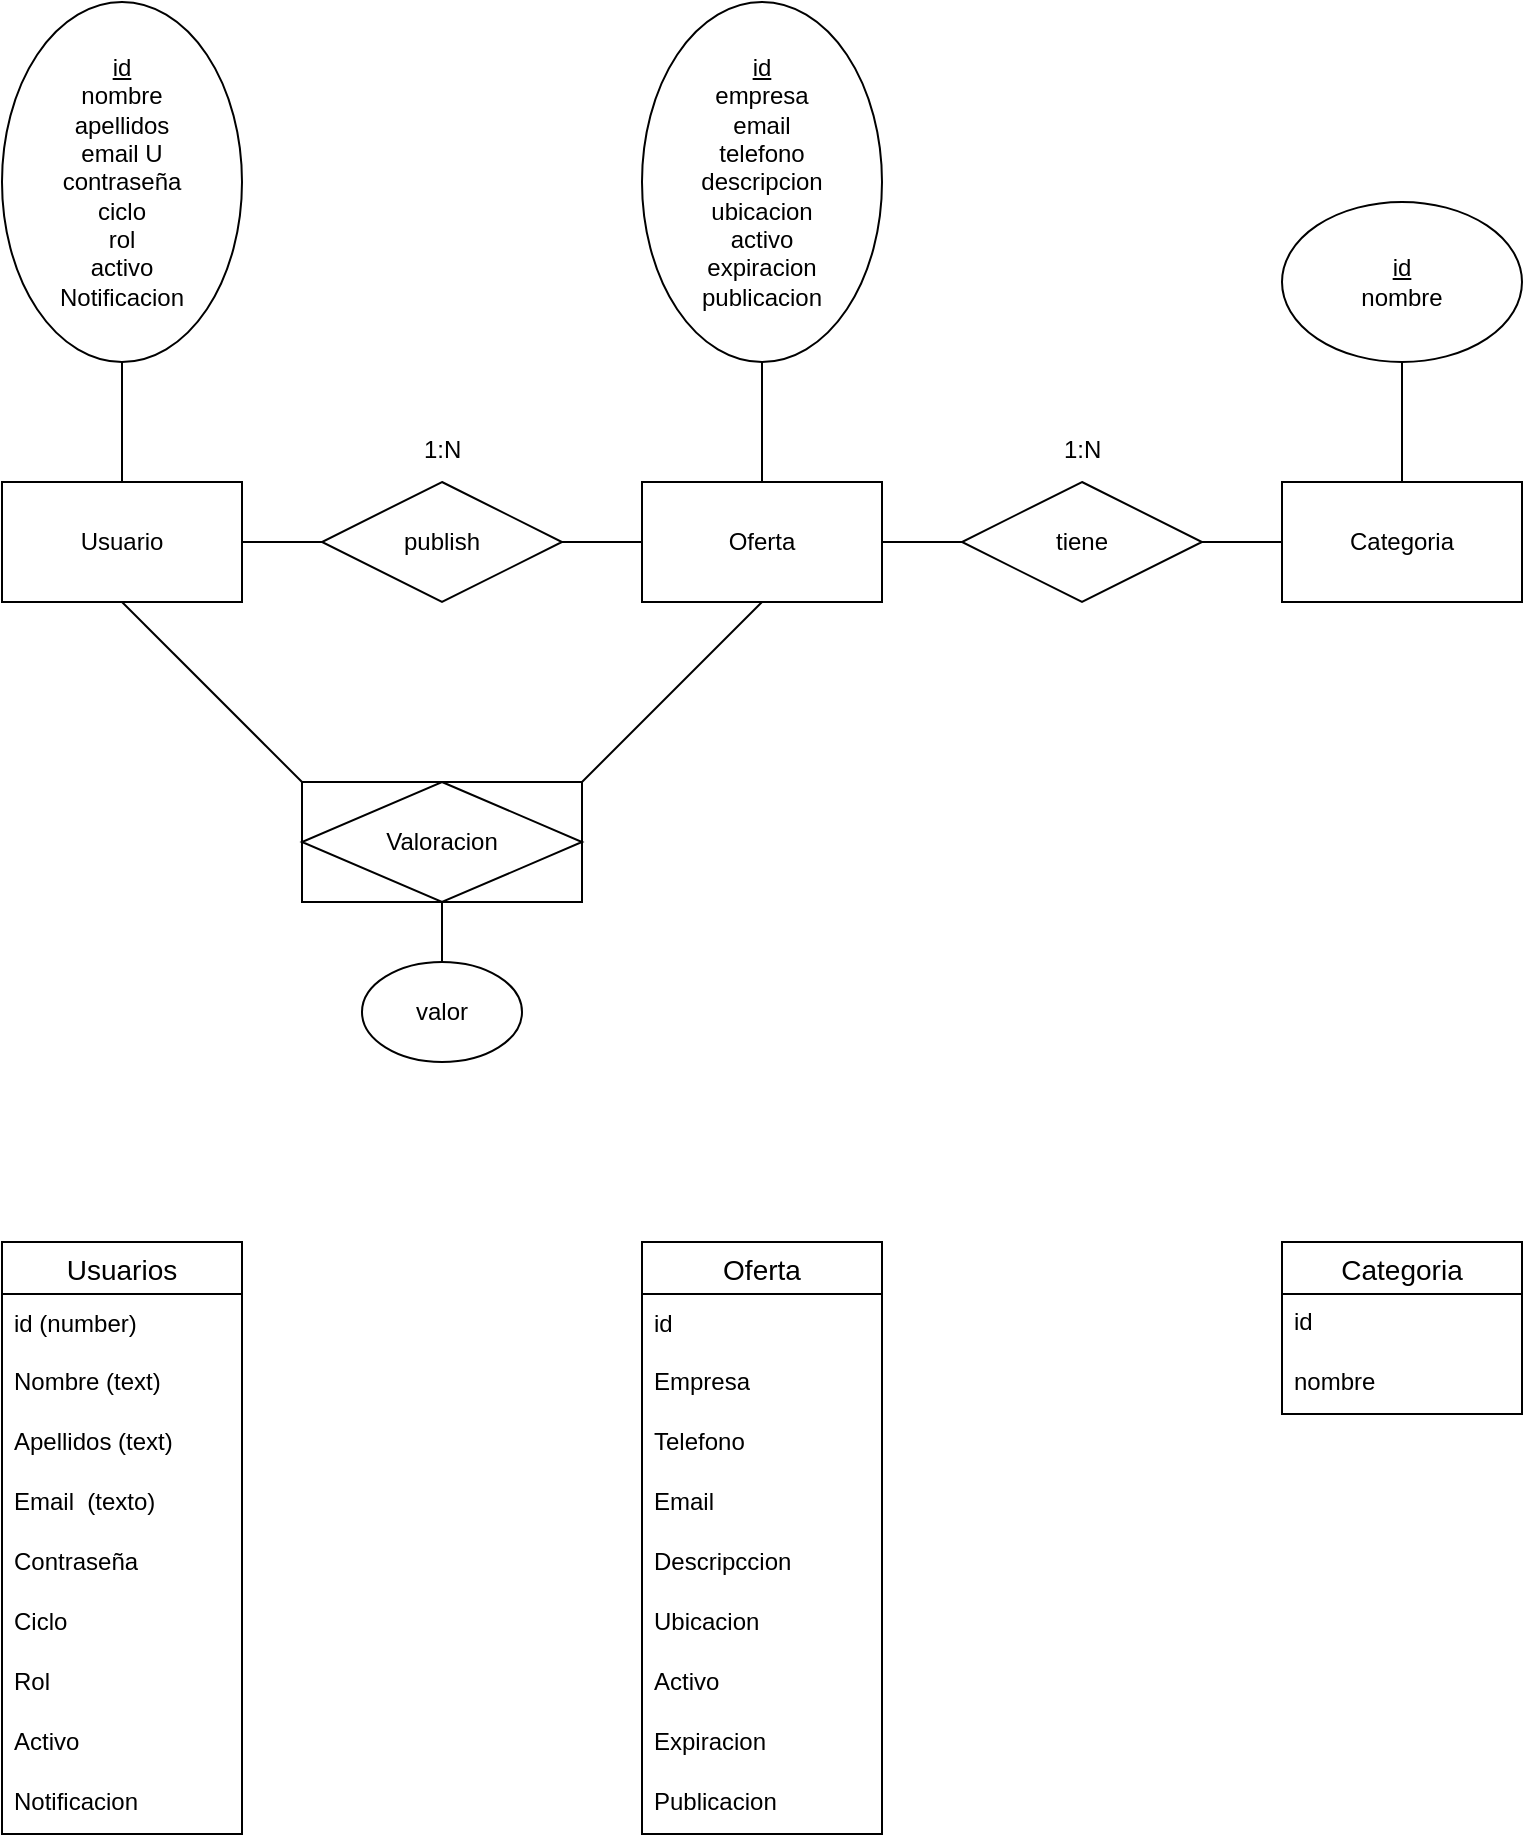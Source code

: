 <mxfile version="26.0.4">
  <diagram id="R2lEEEUBdFMjLlhIrx00" name="Page-1">
    <mxGraphModel dx="1050" dy="1729" grid="1" gridSize="10" guides="1" tooltips="1" connect="1" arrows="1" fold="1" page="1" pageScale="1" pageWidth="850" pageHeight="1100" math="0" shadow="0" extFonts="Permanent Marker^https://fonts.googleapis.com/css?family=Permanent+Marker">
      <root>
        <mxCell id="0" />
        <mxCell id="1" parent="0" />
        <mxCell id="pFFanrjRDUYMo-MMAlqp-1" value="Usuario" style="rounded=0;whiteSpace=wrap;html=1;" parent="1" vertex="1">
          <mxGeometry x="40" y="100" width="120" height="60" as="geometry" />
        </mxCell>
        <mxCell id="pFFanrjRDUYMo-MMAlqp-2" value="Oferta" style="rounded=0;whiteSpace=wrap;html=1;" parent="1" vertex="1">
          <mxGeometry x="360" y="100" width="120" height="60" as="geometry" />
        </mxCell>
        <mxCell id="pFFanrjRDUYMo-MMAlqp-3" value="Categoria" style="rounded=0;whiteSpace=wrap;html=1;" parent="1" vertex="1">
          <mxGeometry x="680" y="100" width="120" height="60" as="geometry" />
        </mxCell>
        <mxCell id="pFFanrjRDUYMo-MMAlqp-4" value="&lt;u&gt;id&lt;/u&gt;&lt;div&gt;nombre&lt;/div&gt;&lt;div&gt;apellidos&lt;/div&gt;&lt;div&gt;email U&lt;/div&gt;&lt;div&gt;contraseña&lt;/div&gt;&lt;div&gt;ciclo&lt;/div&gt;&lt;div&gt;rol&lt;/div&gt;&lt;div&gt;activo&lt;/div&gt;&lt;div&gt;Notificacion&lt;/div&gt;" style="ellipse;whiteSpace=wrap;html=1;" parent="1" vertex="1">
          <mxGeometry x="40" y="-140" width="120" height="180" as="geometry" />
        </mxCell>
        <mxCell id="pFFanrjRDUYMo-MMAlqp-7" value="&lt;u&gt;id&lt;/u&gt;&lt;div&gt;empresa&lt;/div&gt;&lt;div&gt;email&lt;/div&gt;&lt;div&gt;telefono&lt;/div&gt;&lt;div&gt;descripcion&lt;/div&gt;&lt;div&gt;ubicacion&lt;/div&gt;&lt;div&gt;activo&lt;/div&gt;&lt;div&gt;expiracion&lt;/div&gt;&lt;div&gt;publicacion&lt;/div&gt;" style="ellipse;whiteSpace=wrap;html=1;" parent="1" vertex="1">
          <mxGeometry x="360" y="-140" width="120" height="180" as="geometry" />
        </mxCell>
        <mxCell id="pFFanrjRDUYMo-MMAlqp-9" value="&lt;u&gt;id&lt;/u&gt;&lt;div&gt;nombre&lt;/div&gt;" style="ellipse;whiteSpace=wrap;html=1;" parent="1" vertex="1">
          <mxGeometry x="680" y="-40" width="120" height="80" as="geometry" />
        </mxCell>
        <mxCell id="pFFanrjRDUYMo-MMAlqp-11" value="valor" style="ellipse;whiteSpace=wrap;html=1;" parent="1" vertex="1">
          <mxGeometry x="220" y="340" width="80" height="50" as="geometry" />
        </mxCell>
        <mxCell id="pFFanrjRDUYMo-MMAlqp-12" value="publish" style="shape=rhombus;perimeter=rhombusPerimeter;whiteSpace=wrap;html=1;align=center;" parent="1" vertex="1">
          <mxGeometry x="200" y="100" width="120" height="60" as="geometry" />
        </mxCell>
        <mxCell id="pFFanrjRDUYMo-MMAlqp-14" value="1:N" style="text;strokeColor=none;fillColor=none;spacingLeft=4;spacingRight=4;overflow=hidden;rotatable=0;points=[[0,0.5],[1,0.5]];portConstraint=eastwest;fontSize=12;whiteSpace=wrap;html=1;" parent="1" vertex="1">
          <mxGeometry x="245" y="70" width="30" height="30" as="geometry" />
        </mxCell>
        <mxCell id="pFFanrjRDUYMo-MMAlqp-15" value="tiene" style="shape=rhombus;perimeter=rhombusPerimeter;whiteSpace=wrap;html=1;align=center;" parent="1" vertex="1">
          <mxGeometry x="520" y="100" width="120" height="60" as="geometry" />
        </mxCell>
        <mxCell id="pFFanrjRDUYMo-MMAlqp-20" value="1:N" style="text;strokeColor=none;fillColor=none;spacingLeft=4;spacingRight=4;overflow=hidden;rotatable=0;points=[[0,0.5],[1,0.5]];portConstraint=eastwest;fontSize=12;whiteSpace=wrap;html=1;" parent="1" vertex="1">
          <mxGeometry x="565" y="70" width="30" height="30" as="geometry" />
        </mxCell>
        <mxCell id="pFFanrjRDUYMo-MMAlqp-26" value="Valoracion" style="shape=associativeEntity;whiteSpace=wrap;html=1;align=center;" parent="1" vertex="1">
          <mxGeometry x="190" y="250" width="140" height="60" as="geometry" />
        </mxCell>
        <mxCell id="pFFanrjRDUYMo-MMAlqp-30" value="" style="endArrow=none;html=1;rounded=0;entryX=0;entryY=0;entryDx=0;entryDy=0;" parent="1" target="pFFanrjRDUYMo-MMAlqp-26" edge="1">
          <mxGeometry relative="1" as="geometry">
            <mxPoint x="100" y="160" as="sourcePoint" />
            <mxPoint x="400" y="190" as="targetPoint" />
          </mxGeometry>
        </mxCell>
        <mxCell id="pFFanrjRDUYMo-MMAlqp-31" value="" style="endArrow=none;html=1;rounded=0;entryX=1;entryY=0;entryDx=0;entryDy=0;exitX=0.5;exitY=1;exitDx=0;exitDy=0;" parent="1" source="pFFanrjRDUYMo-MMAlqp-2" target="pFFanrjRDUYMo-MMAlqp-26" edge="1">
          <mxGeometry relative="1" as="geometry">
            <mxPoint x="360" y="160" as="sourcePoint" />
            <mxPoint x="450" y="250" as="targetPoint" />
            <Array as="points" />
          </mxGeometry>
        </mxCell>
        <mxCell id="pFFanrjRDUYMo-MMAlqp-32" value="" style="endArrow=none;html=1;rounded=0;entryX=0.5;entryY=0;entryDx=0;entryDy=0;exitX=0.5;exitY=1;exitDx=0;exitDy=0;" parent="1" source="pFFanrjRDUYMo-MMAlqp-26" target="pFFanrjRDUYMo-MMAlqp-11" edge="1">
          <mxGeometry relative="1" as="geometry">
            <mxPoint x="120" y="180" as="sourcePoint" />
            <mxPoint x="210" y="270" as="targetPoint" />
          </mxGeometry>
        </mxCell>
        <mxCell id="pFFanrjRDUYMo-MMAlqp-33" value="" style="endArrow=none;html=1;rounded=0;entryX=1;entryY=0.5;entryDx=0;entryDy=0;exitX=0;exitY=0.5;exitDx=0;exitDy=0;" parent="1" source="pFFanrjRDUYMo-MMAlqp-12" target="pFFanrjRDUYMo-MMAlqp-1" edge="1">
          <mxGeometry relative="1" as="geometry">
            <mxPoint x="130" y="190" as="sourcePoint" />
            <mxPoint x="220" y="280" as="targetPoint" />
          </mxGeometry>
        </mxCell>
        <mxCell id="pFFanrjRDUYMo-MMAlqp-34" value="" style="endArrow=none;html=1;rounded=0;exitX=0.5;exitY=1;exitDx=0;exitDy=0;" parent="1" source="pFFanrjRDUYMo-MMAlqp-4" target="pFFanrjRDUYMo-MMAlqp-1" edge="1">
          <mxGeometry relative="1" as="geometry">
            <mxPoint x="140" y="200" as="sourcePoint" />
            <mxPoint x="230" y="290" as="targetPoint" />
          </mxGeometry>
        </mxCell>
        <mxCell id="pFFanrjRDUYMo-MMAlqp-35" value="" style="endArrow=none;html=1;rounded=0;entryX=0.5;entryY=0;entryDx=0;entryDy=0;exitX=0.5;exitY=1;exitDx=0;exitDy=0;" parent="1" source="pFFanrjRDUYMo-MMAlqp-7" target="pFFanrjRDUYMo-MMAlqp-2" edge="1">
          <mxGeometry relative="1" as="geometry">
            <mxPoint x="150" y="210" as="sourcePoint" />
            <mxPoint x="240" y="300" as="targetPoint" />
          </mxGeometry>
        </mxCell>
        <mxCell id="pFFanrjRDUYMo-MMAlqp-36" value="" style="endArrow=none;html=1;rounded=0;entryX=0;entryY=0.5;entryDx=0;entryDy=0;exitX=1;exitY=0.5;exitDx=0;exitDy=0;" parent="1" source="pFFanrjRDUYMo-MMAlqp-12" target="pFFanrjRDUYMo-MMAlqp-2" edge="1">
          <mxGeometry relative="1" as="geometry">
            <mxPoint x="160" y="220" as="sourcePoint" />
            <mxPoint x="250" y="310" as="targetPoint" />
          </mxGeometry>
        </mxCell>
        <mxCell id="pFFanrjRDUYMo-MMAlqp-37" value="" style="endArrow=none;html=1;rounded=0;entryX=1;entryY=0.5;entryDx=0;entryDy=0;exitX=0;exitY=0.5;exitDx=0;exitDy=0;" parent="1" source="pFFanrjRDUYMo-MMAlqp-15" target="pFFanrjRDUYMo-MMAlqp-2" edge="1">
          <mxGeometry relative="1" as="geometry">
            <mxPoint x="170" y="230" as="sourcePoint" />
            <mxPoint x="260" y="320" as="targetPoint" />
          </mxGeometry>
        </mxCell>
        <mxCell id="pFFanrjRDUYMo-MMAlqp-38" value="" style="endArrow=none;html=1;rounded=0;entryX=1;entryY=0.5;entryDx=0;entryDy=0;exitX=0;exitY=0.5;exitDx=0;exitDy=0;" parent="1" source="pFFanrjRDUYMo-MMAlqp-3" target="pFFanrjRDUYMo-MMAlqp-15" edge="1">
          <mxGeometry relative="1" as="geometry">
            <mxPoint x="180" y="240" as="sourcePoint" />
            <mxPoint x="270" y="330" as="targetPoint" />
          </mxGeometry>
        </mxCell>
        <mxCell id="pFFanrjRDUYMo-MMAlqp-39" value="" style="endArrow=none;html=1;rounded=0;exitX=0.5;exitY=1;exitDx=0;exitDy=0;" parent="1" source="pFFanrjRDUYMo-MMAlqp-9" target="pFFanrjRDUYMo-MMAlqp-3" edge="1">
          <mxGeometry relative="1" as="geometry">
            <mxPoint x="190" y="250" as="sourcePoint" />
            <mxPoint x="280" y="340" as="targetPoint" />
          </mxGeometry>
        </mxCell>
        <mxCell id="pFFanrjRDUYMo-MMAlqp-40" value="Usuarios" style="swimlane;fontStyle=0;childLayout=stackLayout;horizontal=1;startSize=26;horizontalStack=0;resizeParent=1;resizeParentMax=0;resizeLast=0;collapsible=1;marginBottom=0;align=center;fontSize=14;" parent="1" vertex="1">
          <mxGeometry x="40" y="480" width="120" height="296" as="geometry">
            <mxRectangle x="110" y="440" width="100" height="30" as="alternateBounds" />
          </mxGeometry>
        </mxCell>
        <mxCell id="pFFanrjRDUYMo-MMAlqp-41" value="id (number)" style="text;strokeColor=none;fillColor=none;spacingLeft=4;spacingRight=4;overflow=hidden;rotatable=0;points=[[0,0.5],[1,0.5]];portConstraint=eastwest;fontSize=12;whiteSpace=wrap;html=1;verticalAlign=middle;" parent="pFFanrjRDUYMo-MMAlqp-40" vertex="1">
          <mxGeometry y="26" width="120" height="30" as="geometry" />
        </mxCell>
        <mxCell id="pFFanrjRDUYMo-MMAlqp-42" value="Nombre (text)" style="text;strokeColor=none;fillColor=none;spacingLeft=4;spacingRight=4;overflow=hidden;rotatable=0;points=[[0,0.5],[1,0.5]];portConstraint=eastwest;fontSize=12;whiteSpace=wrap;html=1;" parent="pFFanrjRDUYMo-MMAlqp-40" vertex="1">
          <mxGeometry y="56" width="120" height="30" as="geometry" />
        </mxCell>
        <mxCell id="pFFanrjRDUYMo-MMAlqp-43" value="Apellidos (text)" style="text;strokeColor=none;fillColor=none;spacingLeft=4;spacingRight=4;overflow=hidden;rotatable=0;points=[[0,0.5],[1,0.5]];portConstraint=eastwest;fontSize=12;whiteSpace=wrap;html=1;" parent="pFFanrjRDUYMo-MMAlqp-40" vertex="1">
          <mxGeometry y="86" width="120" height="30" as="geometry" />
        </mxCell>
        <mxCell id="pFFanrjRDUYMo-MMAlqp-44" value="Email&amp;nbsp; (texto)&lt;span style=&quot;white-space: pre;&quot;&gt;&#x9;&lt;/span&gt;" style="text;strokeColor=none;fillColor=none;spacingLeft=4;spacingRight=4;overflow=hidden;rotatable=0;points=[[0,0.5],[1,0.5]];portConstraint=eastwest;fontSize=12;whiteSpace=wrap;html=1;" parent="pFFanrjRDUYMo-MMAlqp-40" vertex="1">
          <mxGeometry y="116" width="120" height="30" as="geometry" />
        </mxCell>
        <mxCell id="pFFanrjRDUYMo-MMAlqp-45" value="Contraseña" style="text;strokeColor=none;fillColor=none;spacingLeft=4;spacingRight=4;overflow=hidden;rotatable=0;points=[[0,0.5],[1,0.5]];portConstraint=eastwest;fontSize=12;whiteSpace=wrap;html=1;" parent="pFFanrjRDUYMo-MMAlqp-40" vertex="1">
          <mxGeometry y="146" width="120" height="30" as="geometry" />
        </mxCell>
        <mxCell id="pFFanrjRDUYMo-MMAlqp-46" value="Ciclo" style="text;strokeColor=none;fillColor=none;spacingLeft=4;spacingRight=4;overflow=hidden;rotatable=0;points=[[0,0.5],[1,0.5]];portConstraint=eastwest;fontSize=12;whiteSpace=wrap;html=1;" parent="pFFanrjRDUYMo-MMAlqp-40" vertex="1">
          <mxGeometry y="176" width="120" height="30" as="geometry" />
        </mxCell>
        <mxCell id="pFFanrjRDUYMo-MMAlqp-47" value="Rol" style="text;strokeColor=none;fillColor=none;spacingLeft=4;spacingRight=4;overflow=hidden;rotatable=0;points=[[0,0.5],[1,0.5]];portConstraint=eastwest;fontSize=12;whiteSpace=wrap;html=1;" parent="pFFanrjRDUYMo-MMAlqp-40" vertex="1">
          <mxGeometry y="206" width="120" height="30" as="geometry" />
        </mxCell>
        <mxCell id="pFFanrjRDUYMo-MMAlqp-48" value="Activo" style="text;strokeColor=none;fillColor=none;spacingLeft=4;spacingRight=4;overflow=hidden;rotatable=0;points=[[0,0.5],[1,0.5]];portConstraint=eastwest;fontSize=12;whiteSpace=wrap;html=1;" parent="pFFanrjRDUYMo-MMAlqp-40" vertex="1">
          <mxGeometry y="236" width="120" height="30" as="geometry" />
        </mxCell>
        <mxCell id="pFFanrjRDUYMo-MMAlqp-49" value="Notificacion" style="text;strokeColor=none;fillColor=none;spacingLeft=4;spacingRight=4;overflow=hidden;rotatable=0;points=[[0,0.5],[1,0.5]];portConstraint=eastwest;fontSize=12;whiteSpace=wrap;html=1;" parent="pFFanrjRDUYMo-MMAlqp-40" vertex="1">
          <mxGeometry y="266" width="120" height="30" as="geometry" />
        </mxCell>
        <mxCell id="pFFanrjRDUYMo-MMAlqp-50" value="Oferta" style="swimlane;fontStyle=0;childLayout=stackLayout;horizontal=1;startSize=26;horizontalStack=0;resizeParent=1;resizeParentMax=0;resizeLast=0;collapsible=1;marginBottom=0;align=center;fontSize=14;" parent="1" vertex="1">
          <mxGeometry x="360" y="480" width="120" height="296" as="geometry">
            <mxRectangle x="110" y="440" width="100" height="30" as="alternateBounds" />
          </mxGeometry>
        </mxCell>
        <mxCell id="pFFanrjRDUYMo-MMAlqp-51" value="id" style="text;strokeColor=none;fillColor=none;spacingLeft=4;spacingRight=4;overflow=hidden;rotatable=0;points=[[0,0.5],[1,0.5]];portConstraint=eastwest;fontSize=12;whiteSpace=wrap;html=1;verticalAlign=middle;" parent="pFFanrjRDUYMo-MMAlqp-50" vertex="1">
          <mxGeometry y="26" width="120" height="30" as="geometry" />
        </mxCell>
        <mxCell id="pFFanrjRDUYMo-MMAlqp-52" value="&lt;div&gt;Empresa&lt;/div&gt;" style="text;strokeColor=none;fillColor=none;spacingLeft=4;spacingRight=4;overflow=hidden;rotatable=0;points=[[0,0.5],[1,0.5]];portConstraint=eastwest;fontSize=12;whiteSpace=wrap;html=1;" parent="pFFanrjRDUYMo-MMAlqp-50" vertex="1">
          <mxGeometry y="56" width="120" height="30" as="geometry" />
        </mxCell>
        <mxCell id="pFFanrjRDUYMo-MMAlqp-53" value="Telefono" style="text;strokeColor=none;fillColor=none;spacingLeft=4;spacingRight=4;overflow=hidden;rotatable=0;points=[[0,0.5],[1,0.5]];portConstraint=eastwest;fontSize=12;whiteSpace=wrap;html=1;" parent="pFFanrjRDUYMo-MMAlqp-50" vertex="1">
          <mxGeometry y="86" width="120" height="30" as="geometry" />
        </mxCell>
        <mxCell id="pFFanrjRDUYMo-MMAlqp-54" value="Email&amp;nbsp;" style="text;strokeColor=none;fillColor=none;spacingLeft=4;spacingRight=4;overflow=hidden;rotatable=0;points=[[0,0.5],[1,0.5]];portConstraint=eastwest;fontSize=12;whiteSpace=wrap;html=1;" parent="pFFanrjRDUYMo-MMAlqp-50" vertex="1">
          <mxGeometry y="116" width="120" height="30" as="geometry" />
        </mxCell>
        <mxCell id="pFFanrjRDUYMo-MMAlqp-55" value="Descripccion" style="text;strokeColor=none;fillColor=none;spacingLeft=4;spacingRight=4;overflow=hidden;rotatable=0;points=[[0,0.5],[1,0.5]];portConstraint=eastwest;fontSize=12;whiteSpace=wrap;html=1;" parent="pFFanrjRDUYMo-MMAlqp-50" vertex="1">
          <mxGeometry y="146" width="120" height="30" as="geometry" />
        </mxCell>
        <mxCell id="pFFanrjRDUYMo-MMAlqp-56" value="Ubicacion" style="text;strokeColor=none;fillColor=none;spacingLeft=4;spacingRight=4;overflow=hidden;rotatable=0;points=[[0,0.5],[1,0.5]];portConstraint=eastwest;fontSize=12;whiteSpace=wrap;html=1;" parent="pFFanrjRDUYMo-MMAlqp-50" vertex="1">
          <mxGeometry y="176" width="120" height="30" as="geometry" />
        </mxCell>
        <mxCell id="pFFanrjRDUYMo-MMAlqp-57" value="Activo" style="text;strokeColor=none;fillColor=none;spacingLeft=4;spacingRight=4;overflow=hidden;rotatable=0;points=[[0,0.5],[1,0.5]];portConstraint=eastwest;fontSize=12;whiteSpace=wrap;html=1;" parent="pFFanrjRDUYMo-MMAlqp-50" vertex="1">
          <mxGeometry y="206" width="120" height="30" as="geometry" />
        </mxCell>
        <mxCell id="pFFanrjRDUYMo-MMAlqp-58" value="Expiracion" style="text;strokeColor=none;fillColor=none;spacingLeft=4;spacingRight=4;overflow=hidden;rotatable=0;points=[[0,0.5],[1,0.5]];portConstraint=eastwest;fontSize=12;whiteSpace=wrap;html=1;" parent="pFFanrjRDUYMo-MMAlqp-50" vertex="1">
          <mxGeometry y="236" width="120" height="30" as="geometry" />
        </mxCell>
        <mxCell id="pFFanrjRDUYMo-MMAlqp-59" value="Publicacion" style="text;strokeColor=none;fillColor=none;spacingLeft=4;spacingRight=4;overflow=hidden;rotatable=0;points=[[0,0.5],[1,0.5]];portConstraint=eastwest;fontSize=12;whiteSpace=wrap;html=1;" parent="pFFanrjRDUYMo-MMAlqp-50" vertex="1">
          <mxGeometry y="266" width="120" height="30" as="geometry" />
        </mxCell>
        <mxCell id="pFFanrjRDUYMo-MMAlqp-60" value="Categoria" style="swimlane;fontStyle=0;childLayout=stackLayout;horizontal=1;startSize=26;horizontalStack=0;resizeParent=1;resizeParentMax=0;resizeLast=0;collapsible=1;marginBottom=0;align=center;fontSize=14;" parent="1" vertex="1">
          <mxGeometry x="680" y="480" width="120" height="86" as="geometry">
            <mxRectangle x="680" y="480" width="120" height="30" as="alternateBounds" />
          </mxGeometry>
        </mxCell>
        <mxCell id="pFFanrjRDUYMo-MMAlqp-61" value="id" style="text;strokeColor=none;fillColor=none;spacingLeft=4;spacingRight=4;overflow=hidden;rotatable=0;points=[[0,0.5],[1,0.5]];portConstraint=eastwest;fontSize=12;whiteSpace=wrap;html=1;" parent="pFFanrjRDUYMo-MMAlqp-60" vertex="1">
          <mxGeometry y="26" width="120" height="30" as="geometry" />
        </mxCell>
        <mxCell id="pFFanrjRDUYMo-MMAlqp-62" value="nombre" style="text;strokeColor=none;fillColor=none;spacingLeft=4;spacingRight=4;overflow=hidden;rotatable=0;points=[[0,0.5],[1,0.5]];portConstraint=eastwest;fontSize=12;whiteSpace=wrap;html=1;" parent="pFFanrjRDUYMo-MMAlqp-60" vertex="1">
          <mxGeometry y="56" width="120" height="30" as="geometry" />
        </mxCell>
      </root>
    </mxGraphModel>
  </diagram>
</mxfile>
